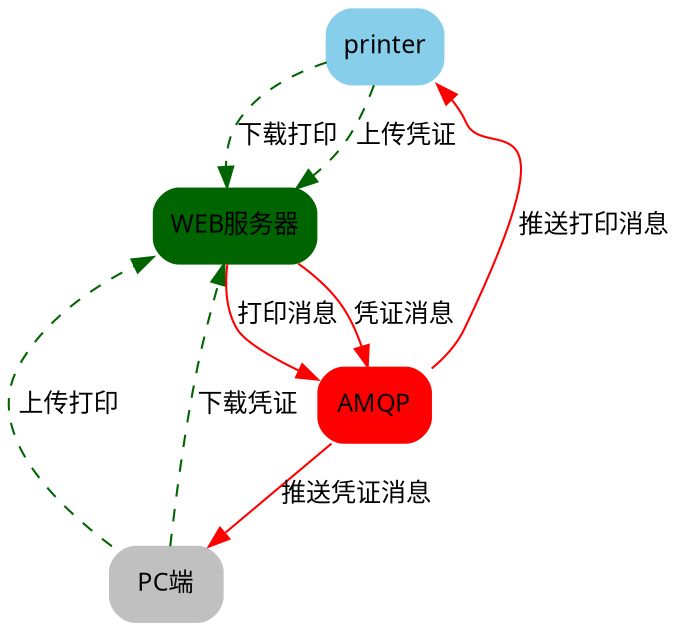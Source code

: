 digraph module_lc{
  fontname = "Microsoft YaHei";
  fontsize = 12;
  node [fontname = "Microsoft YaHei", fontsize = 12, shape = "Mrecord", color="skyblue", style="filled"];
  edge [fontname = "Microsoft YaHei", fontsize = 12, color="darkgreen",style="dashed"];

  pr [label="printer"];
  pc  [label="PC端",style="filled",color="gray"];
  WEB [label="WEB服务器",style="filled",color="darkgreen"];
  AMQP [label="AMQP",style="filled",color="red"];


  pc -> WEB [label="上传打印"];
  WEB -> AMQP [label="打印消息",style="solided",color="red"];
  AMQP -> pr [label="推送打印消息",style="solided",color="red"];
  pr -> WEB [label="下载打印"];
  pr -> WEB [label="上传凭证"];
  WEB -> AMQP [label="凭证消息",style="solided",color="red"];
  AMQP -> pc [label="推送凭证消息",style="solided",color="red"];
  pc -> WEB [label="下载凭证"];


}

